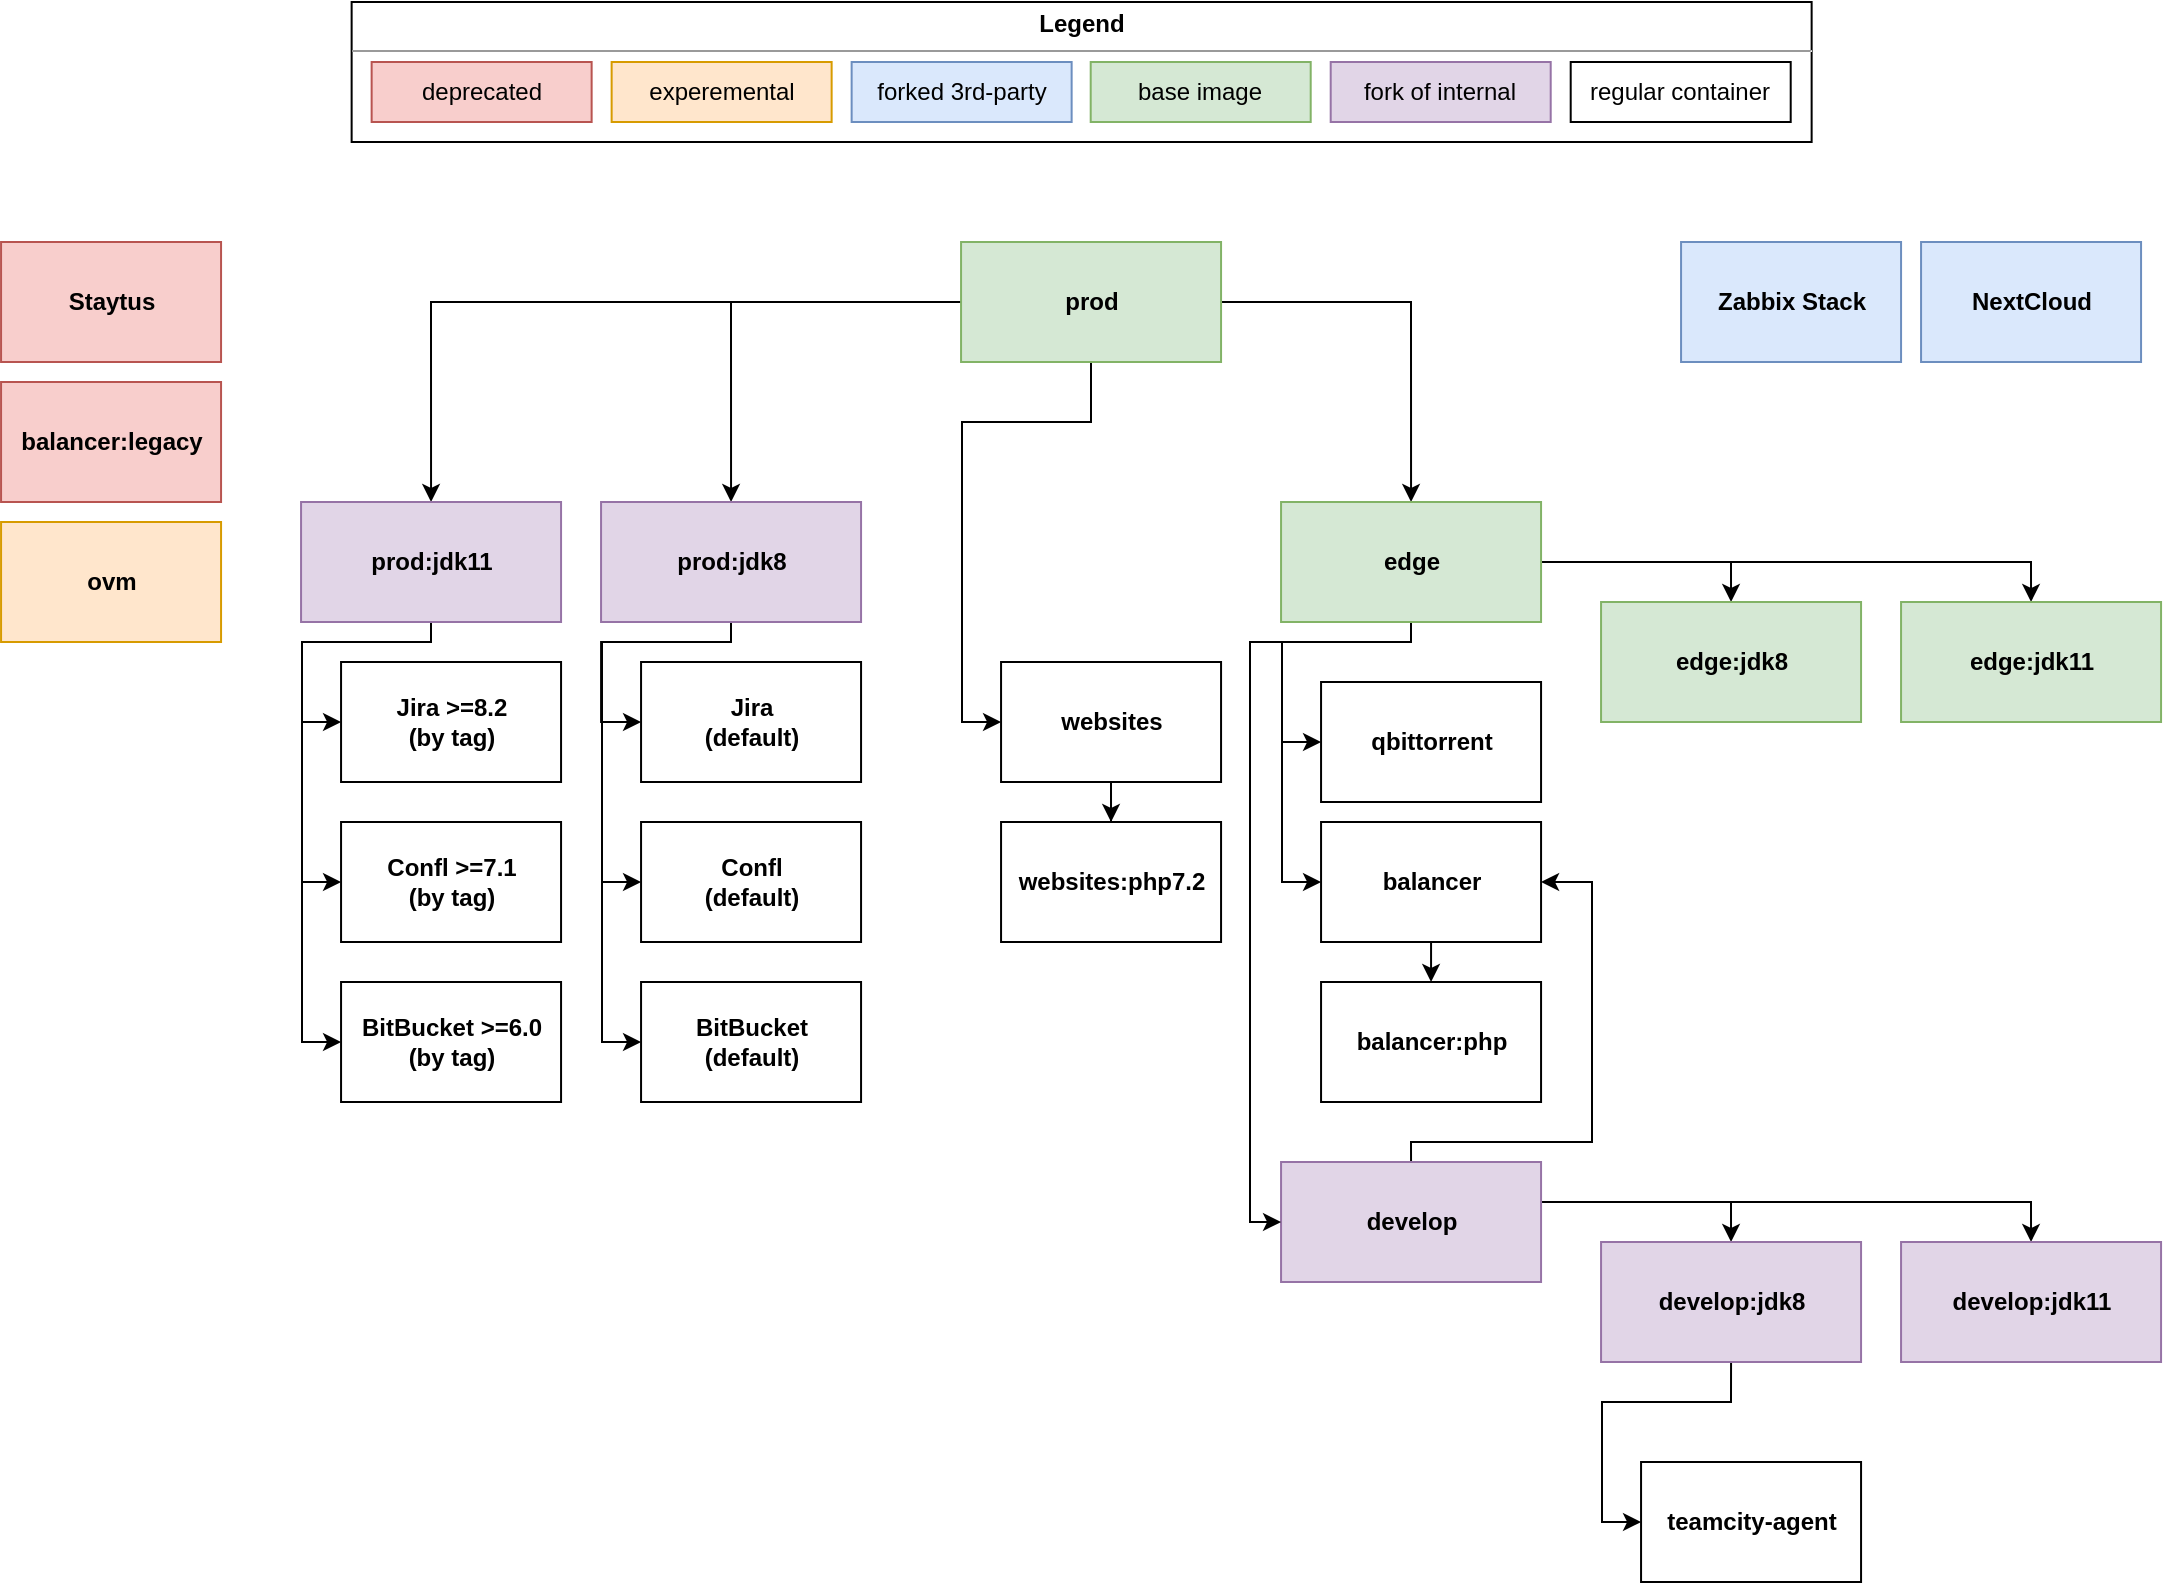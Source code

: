 <mxfile version="12.6.2" type="github">
  <diagram name="Page-1" id="9f46799a-70d6-7492-0946-bef42562c5a5">
    <mxGraphModel dx="1654" dy="865" grid="1" gridSize="10" guides="1" tooltips="1" connect="1" arrows="1" fold="1" page="1" pageScale="1" pageWidth="1100" pageHeight="850" background="#ffffff" math="0" shadow="0">
      <root>
        <mxCell id="0"/>
        <mxCell id="1" parent="0"/>
        <mxCell id="GupPUEsqrWVPhIxHysfE-15" style="edgeStyle=orthogonalEdgeStyle;rounded=0;orthogonalLoop=1;jettySize=auto;html=1;entryX=0.5;entryY=0;entryDx=0;entryDy=0;" parent="1" source="GupPUEsqrWVPhIxHysfE-3" target="GupPUEsqrWVPhIxHysfE-14" edge="1">
          <mxGeometry relative="1" as="geometry">
            <Array as="points">
              <mxPoint x="874" y="620"/>
            </Array>
          </mxGeometry>
        </mxCell>
        <mxCell id="GupPUEsqrWVPhIxHysfE-16" style="edgeStyle=orthogonalEdgeStyle;rounded=0;orthogonalLoop=1;jettySize=auto;html=1;entryX=0.5;entryY=0;entryDx=0;entryDy=0;" parent="1" target="GupPUEsqrWVPhIxHysfE-13" edge="1">
          <mxGeometry relative="1" as="geometry">
            <Array as="points">
              <mxPoint x="779.53" y="620"/>
              <mxPoint x="1024.53" y="620"/>
            </Array>
            <mxPoint x="780" y="620" as="sourcePoint"/>
          </mxGeometry>
        </mxCell>
        <mxCell id="wDtG2ugJA-Ccp97bahZy-10" style="edgeStyle=orthogonalEdgeStyle;rounded=0;orthogonalLoop=1;jettySize=auto;html=1;entryX=1;entryY=0.5;entryDx=0;entryDy=0;exitX=0.5;exitY=0;exitDx=0;exitDy=0;" edge="1" parent="1" source="GupPUEsqrWVPhIxHysfE-3" target="GupPUEsqrWVPhIxHysfE-20">
          <mxGeometry relative="1" as="geometry">
            <mxPoint x="720" y="580" as="sourcePoint"/>
            <Array as="points">
              <mxPoint x="714" y="590"/>
              <mxPoint x="805" y="590"/>
              <mxPoint x="805" y="460"/>
            </Array>
          </mxGeometry>
        </mxCell>
        <mxCell id="GupPUEsqrWVPhIxHysfE-3" value="&lt;span style=&quot;font-weight: 700 ; white-space: nowrap&quot;&gt;develop&lt;/span&gt;" style="whiteSpace=wrap;html=1;align=center;verticalAlign=middle;container=1;recursiveResize=0;treeFolding=1;treeMoving=1;fillColor=#e1d5e7;strokeColor=#9673a6;" parent="1" vertex="1">
          <mxGeometry x="649.53" y="600" width="130" height="60" as="geometry"/>
        </mxCell>
        <mxCell id="GupPUEsqrWVPhIxHysfE-27" style="edgeStyle=orthogonalEdgeStyle;rounded=0;orthogonalLoop=1;jettySize=auto;html=1;entryX=0.5;entryY=0;entryDx=0;entryDy=0;" parent="1" source="GupPUEsqrWVPhIxHysfE-5" target="wDtG2ugJA-Ccp97bahZy-3" edge="1">
          <mxGeometry relative="1" as="geometry">
            <mxPoint x="730" y="200" as="targetPoint"/>
          </mxGeometry>
        </mxCell>
        <mxCell id="GupPUEsqrWVPhIxHysfE-28" style="edgeStyle=orthogonalEdgeStyle;rounded=0;orthogonalLoop=1;jettySize=auto;html=1;entryX=0.5;entryY=0;entryDx=0;entryDy=0;" parent="1" source="GupPUEsqrWVPhIxHysfE-5" target="GupPUEsqrWVPhIxHysfE-7" edge="1">
          <mxGeometry relative="1" as="geometry"/>
        </mxCell>
        <mxCell id="GupPUEsqrWVPhIxHysfE-29" style="edgeStyle=orthogonalEdgeStyle;rounded=0;orthogonalLoop=1;jettySize=auto;html=1;entryX=0.5;entryY=0;entryDx=0;entryDy=0;" parent="1" source="GupPUEsqrWVPhIxHysfE-5" target="GupPUEsqrWVPhIxHysfE-22" edge="1">
          <mxGeometry relative="1" as="geometry"/>
        </mxCell>
        <mxCell id="GupPUEsqrWVPhIxHysfE-35" style="edgeStyle=orthogonalEdgeStyle;rounded=0;orthogonalLoop=1;jettySize=auto;html=1;entryX=0;entryY=0.5;entryDx=0;entryDy=0;" parent="1" source="GupPUEsqrWVPhIxHysfE-5" target="GupPUEsqrWVPhIxHysfE-30" edge="1">
          <mxGeometry relative="1" as="geometry">
            <Array as="points">
              <mxPoint x="555" y="230"/>
              <mxPoint x="490" y="230"/>
              <mxPoint x="490" y="380"/>
            </Array>
          </mxGeometry>
        </mxCell>
        <UserObject label="&lt;span style=&quot;font-weight: 700 ; white-space: nowrap&quot;&gt;prod&lt;/span&gt;" treeRoot="1" id="GupPUEsqrWVPhIxHysfE-5">
          <mxCell style="whiteSpace=wrap;html=1;align=center;treeFolding=1;treeMoving=1;container=1;recursiveResize=0;fillColor=#d5e8d4;strokeColor=#82b366;" parent="1" vertex="1">
            <mxGeometry x="489.53" y="140" width="130" height="60" as="geometry"/>
          </mxCell>
        </UserObject>
        <mxCell id="GupPUEsqrWVPhIxHysfE-49" style="edgeStyle=orthogonalEdgeStyle;rounded=0;orthogonalLoop=1;jettySize=auto;html=1;entryX=0;entryY=0.5;entryDx=0;entryDy=0;" parent="1" source="GupPUEsqrWVPhIxHysfE-7" target="GupPUEsqrWVPhIxHysfE-39" edge="1">
          <mxGeometry relative="1" as="geometry">
            <Array as="points">
              <mxPoint x="374.53" y="340"/>
              <mxPoint x="309.53" y="340"/>
              <mxPoint x="309.53" y="380"/>
            </Array>
          </mxGeometry>
        </mxCell>
        <mxCell id="GupPUEsqrWVPhIxHysfE-50" style="edgeStyle=orthogonalEdgeStyle;rounded=0;orthogonalLoop=1;jettySize=auto;html=1;entryX=0;entryY=0.5;entryDx=0;entryDy=0;" parent="1" source="GupPUEsqrWVPhIxHysfE-7" target="GupPUEsqrWVPhIxHysfE-43" edge="1">
          <mxGeometry relative="1" as="geometry">
            <Array as="points">
              <mxPoint x="375" y="340"/>
              <mxPoint x="310" y="340"/>
              <mxPoint x="310" y="460"/>
            </Array>
          </mxGeometry>
        </mxCell>
        <mxCell id="BSTWsPW5K0Pz7Seea1G_-2" style="edgeStyle=orthogonalEdgeStyle;rounded=0;orthogonalLoop=1;jettySize=auto;html=1;entryX=0;entryY=0.5;entryDx=0;entryDy=0;" parent="1" target="BSTWsPW5K0Pz7Seea1G_-1" edge="1">
          <mxGeometry relative="1" as="geometry">
            <mxPoint x="310" y="350" as="sourcePoint"/>
            <Array as="points">
              <mxPoint x="310" y="540"/>
            </Array>
          </mxGeometry>
        </mxCell>
        <mxCell id="GupPUEsqrWVPhIxHysfE-7" value="&lt;span style=&quot;font-weight: 700 ; white-space: nowrap&quot;&gt;prod&lt;/span&gt;&lt;span style=&quot;font-weight: 700 ; white-space: nowrap&quot;&gt;:jdk8&lt;/span&gt;" style="whiteSpace=wrap;html=1;align=center;verticalAlign=middle;container=1;recursiveResize=0;treeFolding=1;treeMoving=1;fillColor=#e1d5e7;strokeColor=#9673a6;" parent="1" vertex="1">
          <mxGeometry x="309.53" y="270" width="130" height="60" as="geometry"/>
        </mxCell>
        <mxCell id="GupPUEsqrWVPhIxHysfE-11" value="&lt;span style=&quot;white-space: nowrap&quot;&gt;&lt;b&gt;teamcity-agent&lt;/b&gt;&lt;/span&gt;" style="whiteSpace=wrap;html=1;align=center;verticalAlign=middle;container=1;recursiveResize=0;treeFolding=1;treeMoving=1;" parent="1" vertex="1">
          <mxGeometry x="829.53" y="750" width="110" height="60" as="geometry"/>
        </mxCell>
        <mxCell id="GupPUEsqrWVPhIxHysfE-17" style="edgeStyle=orthogonalEdgeStyle;rounded=0;orthogonalLoop=1;jettySize=auto;html=1;exitX=0.5;exitY=1;exitDx=0;exitDy=0;entryX=0;entryY=0.5;entryDx=0;entryDy=0;" parent="1" source="GupPUEsqrWVPhIxHysfE-14" target="GupPUEsqrWVPhIxHysfE-11" edge="1">
          <mxGeometry relative="1" as="geometry">
            <Array as="points">
              <mxPoint x="875" y="720"/>
              <mxPoint x="810" y="720"/>
              <mxPoint x="810" y="780"/>
            </Array>
          </mxGeometry>
        </mxCell>
        <mxCell id="GupPUEsqrWVPhIxHysfE-13" value="&lt;span style=&quot;font-weight: 700 ; white-space: nowrap&quot;&gt;develop&lt;/span&gt;&lt;span style=&quot;font-weight: 700 ; white-space: nowrap&quot;&gt;:jdk11&lt;/span&gt;" style="whiteSpace=wrap;html=1;align=center;verticalAlign=middle;container=1;recursiveResize=0;treeFolding=1;treeMoving=1;fillColor=#e1d5e7;strokeColor=#9673a6;" parent="1" vertex="1">
          <mxGeometry x="959.53" y="640" width="130" height="60" as="geometry"/>
        </mxCell>
        <mxCell id="GupPUEsqrWVPhIxHysfE-14" value="&lt;span style=&quot;font-weight: 700 ; white-space: nowrap&quot;&gt;develop:jdk8&lt;/span&gt;" style="whiteSpace=wrap;html=1;align=center;verticalAlign=middle;container=1;recursiveResize=0;treeFolding=1;treeMoving=1;fillColor=#e1d5e7;strokeColor=#9673a6;" parent="1" vertex="1">
          <mxGeometry x="809.53" y="640" width="130" height="60" as="geometry"/>
        </mxCell>
        <mxCell id="661J1RdMhrbpdGnhcWUA-3" style="edgeStyle=orthogonalEdgeStyle;rounded=0;orthogonalLoop=1;jettySize=auto;html=1;entryX=0.5;entryY=0;entryDx=0;entryDy=0;exitX=0.5;exitY=1;exitDx=0;exitDy=0;" parent="1" source="GupPUEsqrWVPhIxHysfE-20" target="661J1RdMhrbpdGnhcWUA-2" edge="1">
          <mxGeometry relative="1" as="geometry"/>
        </mxCell>
        <mxCell id="GupPUEsqrWVPhIxHysfE-20" value="&lt;span style=&quot;font-weight: 700 ; white-space: nowrap&quot;&gt;balancer&lt;/span&gt;" style="whiteSpace=wrap;html=1;align=center;verticalAlign=middle;container=1;recursiveResize=0;treeFolding=1;treeMoving=1;" parent="1" vertex="1">
          <mxGeometry x="669.53" y="430" width="110" height="60" as="geometry"/>
        </mxCell>
        <mxCell id="GupPUEsqrWVPhIxHysfE-46" style="edgeStyle=orthogonalEdgeStyle;rounded=0;orthogonalLoop=1;jettySize=auto;html=1;entryX=0;entryY=0.5;entryDx=0;entryDy=0;" parent="1" source="GupPUEsqrWVPhIxHysfE-22" target="GupPUEsqrWVPhIxHysfE-41" edge="1">
          <mxGeometry relative="1" as="geometry">
            <Array as="points">
              <mxPoint x="225" y="340"/>
              <mxPoint x="160" y="340"/>
              <mxPoint x="160" y="380"/>
            </Array>
          </mxGeometry>
        </mxCell>
        <mxCell id="GupPUEsqrWVPhIxHysfE-47" style="edgeStyle=orthogonalEdgeStyle;rounded=0;orthogonalLoop=1;jettySize=auto;html=1;entryX=0;entryY=0.5;entryDx=0;entryDy=0;" parent="1" source="GupPUEsqrWVPhIxHysfE-22" target="GupPUEsqrWVPhIxHysfE-42" edge="1">
          <mxGeometry relative="1" as="geometry">
            <Array as="points">
              <mxPoint x="225" y="340"/>
              <mxPoint x="160" y="340"/>
              <mxPoint x="160" y="460"/>
            </Array>
          </mxGeometry>
        </mxCell>
        <mxCell id="GupPUEsqrWVPhIxHysfE-48" style="edgeStyle=orthogonalEdgeStyle;rounded=0;orthogonalLoop=1;jettySize=auto;html=1;entryX=0;entryY=0.5;entryDx=0;entryDy=0;" parent="1" source="GupPUEsqrWVPhIxHysfE-22" target="GupPUEsqrWVPhIxHysfE-44" edge="1">
          <mxGeometry relative="1" as="geometry">
            <Array as="points">
              <mxPoint x="225" y="340"/>
              <mxPoint x="160" y="340"/>
              <mxPoint x="160" y="540"/>
            </Array>
          </mxGeometry>
        </mxCell>
        <mxCell id="GupPUEsqrWVPhIxHysfE-22" value="&lt;span style=&quot;font-weight: 700 ; white-space: nowrap&quot;&gt;prod&lt;/span&gt;&lt;span style=&quot;font-weight: 700 ; white-space: nowrap&quot;&gt;:jdk&lt;/span&gt;&lt;span style=&quot;font-weight: 700 ; white-space: nowrap&quot;&gt;11&lt;/span&gt;" style="whiteSpace=wrap;html=1;align=center;verticalAlign=middle;container=1;recursiveResize=0;treeFolding=1;treeMoving=1;fillColor=#e1d5e7;strokeColor=#9673a6;" parent="1" vertex="1">
          <mxGeometry x="159.53" y="270" width="130" height="60" as="geometry"/>
        </mxCell>
        <mxCell id="bBdt5q1b351HwNWlHLfP-2" style="edgeStyle=orthogonalEdgeStyle;rounded=0;orthogonalLoop=1;jettySize=auto;html=1;entryX=0.5;entryY=0;entryDx=0;entryDy=0;" parent="1" source="GupPUEsqrWVPhIxHysfE-30" target="bBdt5q1b351HwNWlHLfP-1" edge="1">
          <mxGeometry relative="1" as="geometry"/>
        </mxCell>
        <mxCell id="GupPUEsqrWVPhIxHysfE-30" value="&lt;span style=&quot;font-weight: 700 ; white-space: nowrap&quot;&gt;websites&lt;/span&gt;" style="whiteSpace=wrap;html=1;align=center;verticalAlign=middle;container=1;recursiveResize=0;treeFolding=1;treeMoving=1;" parent="1" vertex="1">
          <mxGeometry x="509.53" y="350" width="110" height="60" as="geometry"/>
        </mxCell>
        <mxCell id="GupPUEsqrWVPhIxHysfE-31" value="&lt;span style=&quot;white-space: nowrap&quot;&gt;&lt;b&gt;qbittorrent&lt;/b&gt;&lt;/span&gt;" style="whiteSpace=wrap;html=1;align=center;verticalAlign=middle;container=1;recursiveResize=0;treeFolding=1;treeMoving=1;" parent="1" vertex="1">
          <mxGeometry x="669.53" y="360" width="110" height="60" as="geometry"/>
        </mxCell>
        <mxCell id="GupPUEsqrWVPhIxHysfE-39" value="&lt;span style=&quot;font-weight: 700 ; white-space: nowrap&quot;&gt;Jira&lt;br&gt;(default)&lt;/span&gt;" style="whiteSpace=wrap;html=1;align=center;verticalAlign=middle;container=1;recursiveResize=0;treeFolding=1;treeMoving=1;" parent="1" vertex="1">
          <mxGeometry x="329.53" y="350" width="110" height="60" as="geometry"/>
        </mxCell>
        <mxCell id="GupPUEsqrWVPhIxHysfE-41" value="&lt;span style=&quot;font-weight: 700 ; white-space: nowrap&quot;&gt;Jira &amp;gt;=8.2&lt;br&gt;(by tag)&lt;br&gt;&lt;/span&gt;" style="whiteSpace=wrap;html=1;align=center;verticalAlign=middle;container=1;recursiveResize=0;treeFolding=1;treeMoving=1;" parent="1" vertex="1">
          <mxGeometry x="179.53" y="350" width="110" height="60" as="geometry"/>
        </mxCell>
        <mxCell id="GupPUEsqrWVPhIxHysfE-42" value="&lt;span style=&quot;font-weight: 700 ; white-space: nowrap&quot;&gt;Confl &amp;gt;=7.1&lt;/span&gt;&lt;br style=&quot;font-weight: 700 ; white-space: nowrap&quot;&gt;&lt;span style=&quot;font-weight: 700 ; white-space: nowrap&quot;&gt;(by tag)&lt;/span&gt;" style="whiteSpace=wrap;html=1;align=center;verticalAlign=middle;container=1;recursiveResize=0;treeFolding=1;treeMoving=1;" parent="1" vertex="1">
          <mxGeometry x="179.53" y="430" width="110" height="60" as="geometry"/>
        </mxCell>
        <mxCell id="GupPUEsqrWVPhIxHysfE-43" value="&lt;span style=&quot;font-weight: 700 ; white-space: nowrap&quot;&gt;Confl&lt;br&gt;(&lt;/span&gt;&lt;span style=&quot;font-weight: 700 ; white-space: nowrap&quot;&gt;default&lt;/span&gt;&lt;span style=&quot;font-weight: 700 ; white-space: nowrap&quot;&gt;)&lt;/span&gt;" style="whiteSpace=wrap;html=1;align=center;verticalAlign=middle;container=1;recursiveResize=0;treeFolding=1;treeMoving=1;" parent="1" vertex="1">
          <mxGeometry x="329.53" y="430" width="110" height="60" as="geometry"/>
        </mxCell>
        <mxCell id="GupPUEsqrWVPhIxHysfE-44" value="&lt;b&gt;BitBucket &amp;gt;=6.0&lt;/b&gt;&lt;br style=&quot;font-weight: 700 ; white-space: nowrap&quot;&gt;&lt;span style=&quot;font-weight: 700 ; white-space: nowrap&quot;&gt;(by tag)&lt;/span&gt;" style="whiteSpace=wrap;html=1;align=center;verticalAlign=middle;container=1;recursiveResize=0;treeFolding=1;treeMoving=1;" parent="1" vertex="1">
          <mxGeometry x="179.53" y="510" width="110" height="60" as="geometry"/>
        </mxCell>
        <mxCell id="GupPUEsqrWVPhIxHysfE-45" value="&lt;span style=&quot;font-weight: 700 ; white-space: nowrap&quot;&gt;Zabbix Stack&lt;/span&gt;" style="whiteSpace=wrap;html=1;align=center;verticalAlign=middle;container=1;recursiveResize=0;treeFolding=1;treeMoving=1;fillColor=#dae8fc;strokeColor=#6c8ebf;" parent="1" vertex="1">
          <mxGeometry x="849.53" y="140" width="110" height="60" as="geometry"/>
        </mxCell>
        <mxCell id="661J1RdMhrbpdGnhcWUA-1" value="&lt;span style=&quot;font-weight: 700 ; white-space: nowrap&quot;&gt;NextCloud&lt;/span&gt;" style="whiteSpace=wrap;html=1;align=center;verticalAlign=middle;container=1;recursiveResize=0;treeFolding=1;treeMoving=1;fillColor=#dae8fc;strokeColor=#6c8ebf;" parent="1" vertex="1">
          <mxGeometry x="969.53" y="140" width="110" height="60" as="geometry"/>
        </mxCell>
        <mxCell id="661J1RdMhrbpdGnhcWUA-2" value="&lt;span style=&quot;font-weight: 700 ; white-space: nowrap&quot;&gt;balancer:php&lt;/span&gt;" style="whiteSpace=wrap;html=1;align=center;verticalAlign=middle;container=1;recursiveResize=0;treeFolding=1;treeMoving=1;" parent="1" vertex="1">
          <mxGeometry x="669.53" y="510" width="110" height="60" as="geometry"/>
        </mxCell>
        <mxCell id="661J1RdMhrbpdGnhcWUA-4" value="&lt;b&gt;Staytus&lt;/b&gt;" style="whiteSpace=wrap;html=1;align=center;verticalAlign=middle;container=1;recursiveResize=0;treeFolding=1;treeMoving=1;fillColor=#f8cecc;strokeColor=#b85450;" parent="1" vertex="1">
          <mxGeometry x="9.53" y="140" width="110" height="60" as="geometry"/>
        </mxCell>
        <mxCell id="661J1RdMhrbpdGnhcWUA-5" value="&lt;b&gt;balancer:legacy&lt;/b&gt;" style="whiteSpace=wrap;html=1;align=center;verticalAlign=middle;container=1;recursiveResize=0;treeFolding=1;treeMoving=1;fillColor=#f8cecc;strokeColor=#b85450;" parent="1" vertex="1">
          <mxGeometry x="9.53" y="210" width="110" height="60" as="geometry"/>
        </mxCell>
        <mxCell id="661J1RdMhrbpdGnhcWUA-6" value="&lt;b&gt;ovm&lt;/b&gt;" style="whiteSpace=wrap;html=1;align=center;verticalAlign=middle;container=1;recursiveResize=0;treeFolding=1;treeMoving=1;fillColor=#ffe6cc;strokeColor=#d79b00;" parent="1" vertex="1">
          <mxGeometry x="9.53" y="280" width="110" height="60" as="geometry"/>
        </mxCell>
        <mxCell id="661J1RdMhrbpdGnhcWUA-16" value="" style="group" parent="1" vertex="1" connectable="0">
          <mxGeometry x="184.82" y="20" width="730" height="70" as="geometry"/>
        </mxCell>
        <mxCell id="661J1RdMhrbpdGnhcWUA-7" value="&lt;p style=&quot;margin: 0px ; margin-top: 4px ; text-align: center&quot;&gt;&lt;b&gt;Legend&lt;/b&gt;&lt;/p&gt;&lt;hr size=&quot;1&quot;&gt;&lt;div style=&quot;height: 2px&quot;&gt;&lt;/div&gt;" style="verticalAlign=top;align=left;overflow=fill;fontSize=12;fontFamily=Helvetica;html=1;" parent="661J1RdMhrbpdGnhcWUA-16" vertex="1">
          <mxGeometry width="730" height="70" as="geometry"/>
        </mxCell>
        <mxCell id="661J1RdMhrbpdGnhcWUA-8" value="deprecated" style="rounded=0;whiteSpace=wrap;html=1;fillColor=#f8cecc;strokeColor=#b85450;" parent="661J1RdMhrbpdGnhcWUA-16" vertex="1">
          <mxGeometry x="10" y="30" width="110" height="30" as="geometry"/>
        </mxCell>
        <mxCell id="661J1RdMhrbpdGnhcWUA-9" value="experemental" style="rounded=0;whiteSpace=wrap;html=1;fillColor=#ffe6cc;strokeColor=#d79b00;" parent="661J1RdMhrbpdGnhcWUA-16" vertex="1">
          <mxGeometry x="130" y="30" width="110" height="30" as="geometry"/>
        </mxCell>
        <mxCell id="661J1RdMhrbpdGnhcWUA-10" value="forked 3rd-party" style="rounded=0;whiteSpace=wrap;html=1;fillColor=#dae8fc;strokeColor=#6c8ebf;" parent="661J1RdMhrbpdGnhcWUA-16" vertex="1">
          <mxGeometry x="250" y="30" width="110" height="30" as="geometry"/>
        </mxCell>
        <mxCell id="661J1RdMhrbpdGnhcWUA-11" value="fork of internal" style="rounded=0;whiteSpace=wrap;html=1;fillColor=#e1d5e7;strokeColor=#9673a6;" parent="661J1RdMhrbpdGnhcWUA-16" vertex="1">
          <mxGeometry x="489.53" y="30" width="110" height="30" as="geometry"/>
        </mxCell>
        <mxCell id="661J1RdMhrbpdGnhcWUA-12" value="base image" style="rounded=0;whiteSpace=wrap;html=1;fillColor=#d5e8d4;strokeColor=#82b366;" parent="661J1RdMhrbpdGnhcWUA-16" vertex="1">
          <mxGeometry x="369.53" y="30" width="110" height="30" as="geometry"/>
        </mxCell>
        <mxCell id="661J1RdMhrbpdGnhcWUA-13" value="regular container" style="rounded=0;whiteSpace=wrap;html=1;" parent="661J1RdMhrbpdGnhcWUA-16" vertex="1">
          <mxGeometry x="609.53" y="30" width="110" height="30" as="geometry"/>
        </mxCell>
        <mxCell id="BSTWsPW5K0Pz7Seea1G_-1" value="&lt;b&gt;BitBucket&lt;br&gt;(&lt;/b&gt;&lt;span style=&quot;font-weight: 700 ; white-space: nowrap&quot;&gt;default&lt;/span&gt;&lt;b&gt;)&lt;/b&gt;" style="whiteSpace=wrap;html=1;align=center;verticalAlign=middle;container=1;recursiveResize=0;treeFolding=1;treeMoving=1;" parent="1" vertex="1">
          <mxGeometry x="329.53" y="510" width="110" height="60" as="geometry"/>
        </mxCell>
        <mxCell id="bBdt5q1b351HwNWlHLfP-1" value="&lt;span style=&quot;font-weight: 700 ; white-space: nowrap&quot;&gt;websites:php7.2&lt;/span&gt;" style="whiteSpace=wrap;html=1;align=center;verticalAlign=middle;container=1;recursiveResize=0;treeFolding=1;treeMoving=1;" parent="1" vertex="1">
          <mxGeometry x="509.53" y="430" width="110" height="60" as="geometry"/>
        </mxCell>
        <mxCell id="wDtG2ugJA-Ccp97bahZy-1" style="edgeStyle=orthogonalEdgeStyle;rounded=0;orthogonalLoop=1;jettySize=auto;html=1;entryX=0.5;entryY=0;entryDx=0;entryDy=0;" edge="1" parent="1" source="wDtG2ugJA-Ccp97bahZy-3" target="wDtG2ugJA-Ccp97bahZy-5">
          <mxGeometry relative="1" as="geometry"/>
        </mxCell>
        <mxCell id="wDtG2ugJA-Ccp97bahZy-2" style="edgeStyle=orthogonalEdgeStyle;rounded=0;orthogonalLoop=1;jettySize=auto;html=1;entryX=0.5;entryY=0;entryDx=0;entryDy=0;" edge="1" parent="1" target="wDtG2ugJA-Ccp97bahZy-4">
          <mxGeometry relative="1" as="geometry">
            <Array as="points">
              <mxPoint x="779.53" y="300"/>
              <mxPoint x="1024.53" y="300"/>
            </Array>
            <mxPoint x="780" y="300" as="sourcePoint"/>
          </mxGeometry>
        </mxCell>
        <mxCell id="wDtG2ugJA-Ccp97bahZy-6" style="edgeStyle=orthogonalEdgeStyle;rounded=0;orthogonalLoop=1;jettySize=auto;html=1;entryX=0;entryY=0.5;entryDx=0;entryDy=0;" edge="1" parent="1" source="wDtG2ugJA-Ccp97bahZy-3" target="GupPUEsqrWVPhIxHysfE-31">
          <mxGeometry relative="1" as="geometry">
            <mxPoint x="660" y="360" as="targetPoint"/>
            <Array as="points">
              <mxPoint x="714" y="340"/>
              <mxPoint x="650" y="340"/>
              <mxPoint x="650" y="390"/>
            </Array>
          </mxGeometry>
        </mxCell>
        <mxCell id="wDtG2ugJA-Ccp97bahZy-8" style="edgeStyle=orthogonalEdgeStyle;rounded=0;orthogonalLoop=1;jettySize=auto;html=1;entryX=0;entryY=0.5;entryDx=0;entryDy=0;" edge="1" parent="1" source="wDtG2ugJA-Ccp97bahZy-3" target="GupPUEsqrWVPhIxHysfE-20">
          <mxGeometry relative="1" as="geometry">
            <Array as="points">
              <mxPoint x="714" y="340"/>
              <mxPoint x="650" y="340"/>
              <mxPoint x="650" y="460"/>
            </Array>
          </mxGeometry>
        </mxCell>
        <mxCell id="wDtG2ugJA-Ccp97bahZy-9" style="edgeStyle=orthogonalEdgeStyle;rounded=0;orthogonalLoop=1;jettySize=auto;html=1;entryX=0;entryY=0.5;entryDx=0;entryDy=0;" edge="1" parent="1" source="wDtG2ugJA-Ccp97bahZy-3" target="GupPUEsqrWVPhIxHysfE-3">
          <mxGeometry relative="1" as="geometry">
            <Array as="points">
              <mxPoint x="714" y="340"/>
              <mxPoint x="634" y="340"/>
              <mxPoint x="634" y="630"/>
            </Array>
          </mxGeometry>
        </mxCell>
        <mxCell id="wDtG2ugJA-Ccp97bahZy-3" value="&lt;span style=&quot;font-weight: 700 ; white-space: nowrap&quot;&gt;edge&lt;/span&gt;" style="whiteSpace=wrap;html=1;align=center;verticalAlign=middle;container=1;recursiveResize=0;treeFolding=1;treeMoving=1;fillColor=#d5e8d4;strokeColor=#82b366;" vertex="1" parent="1">
          <mxGeometry x="649.53" y="270" width="130" height="60" as="geometry"/>
        </mxCell>
        <mxCell id="wDtG2ugJA-Ccp97bahZy-4" value="&lt;span style=&quot;font-weight: 700 ; white-space: nowrap&quot;&gt;edge&lt;/span&gt;&lt;span style=&quot;font-weight: 700 ; white-space: nowrap&quot;&gt;:jdk11&lt;/span&gt;" style="whiteSpace=wrap;html=1;align=center;verticalAlign=middle;container=1;recursiveResize=0;treeFolding=1;treeMoving=1;fillColor=#d5e8d4;strokeColor=#82b366;" vertex="1" parent="1">
          <mxGeometry x="959.53" y="320" width="130" height="60" as="geometry"/>
        </mxCell>
        <mxCell id="wDtG2ugJA-Ccp97bahZy-5" value="&lt;span style=&quot;font-weight: 700 ; white-space: nowrap&quot;&gt;edge&lt;/span&gt;&lt;span style=&quot;font-weight: 700 ; white-space: nowrap&quot;&gt;:jdk8&lt;/span&gt;" style="whiteSpace=wrap;html=1;align=center;verticalAlign=middle;container=1;recursiveResize=0;treeFolding=1;treeMoving=1;fillColor=#d5e8d4;strokeColor=#82b366;" vertex="1" parent="1">
          <mxGeometry x="809.53" y="320" width="130" height="60" as="geometry"/>
        </mxCell>
      </root>
    </mxGraphModel>
  </diagram>
</mxfile>
